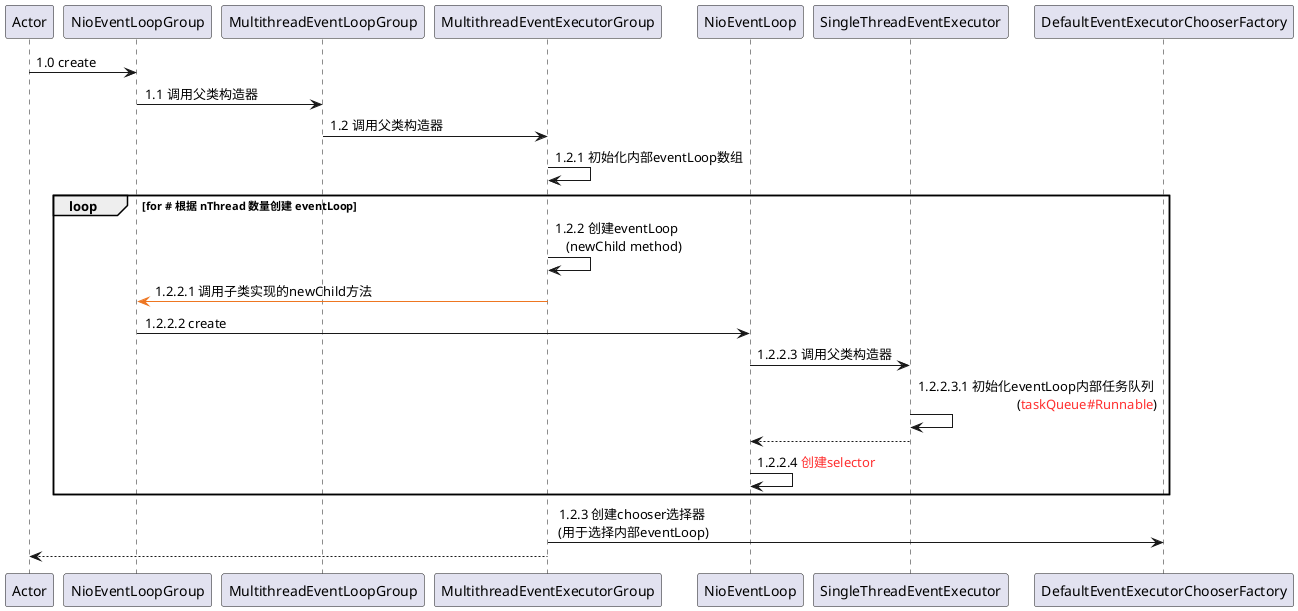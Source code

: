 @startuml participant

Actor -> NioEventLoopGroup: 1.0 create
NioEventLoopGroup -> MultithreadEventLoopGroup: 1.1 调用父类构造器
MultithreadEventLoopGroup -> MultithreadEventExecutorGroup: 1.2 调用父类构造器
MultithreadEventExecutorGroup -> MultithreadEventExecutorGroup: 1.2.1 初始化内部eventLoop数组
loop for # 根据 nThread 数量创建 eventLoop
MultithreadEventExecutorGroup -> MultithreadEventExecutorGroup: 1.2.2 创建eventLoop \r (newChild method)
NioEventLoopGroup <-[#EE7621] MultithreadEventExecutorGroup: 1.2.2.1 调用子类实现的newChild方法
NioEventLoopGroup -> NioEventLoop: 1.2.2.2 create
NioEventLoop -> SingleThreadEventExecutor: 1.2.2.3 调用父类构造器
SingleThreadEventExecutor -> SingleThreadEventExecutor: 1.2.2.3.1 初始化eventLoop内部任务队列 \r (<color:#FF3030>taskQueue#Runnable</color>)
NioEventLoop <-- SingleThreadEventExecutor
NioEventLoop -> NioEventLoop: 1.2.2.4 <color:#FF3030>创建selector</color>
end
MultithreadEventExecutorGroup -> DefaultEventExecutorChooserFactory: 1.2.3 创建chooser选择器 \r (用于选择内部eventLoop)

Actor <-- MultithreadEventExecutorGroup
@enduml